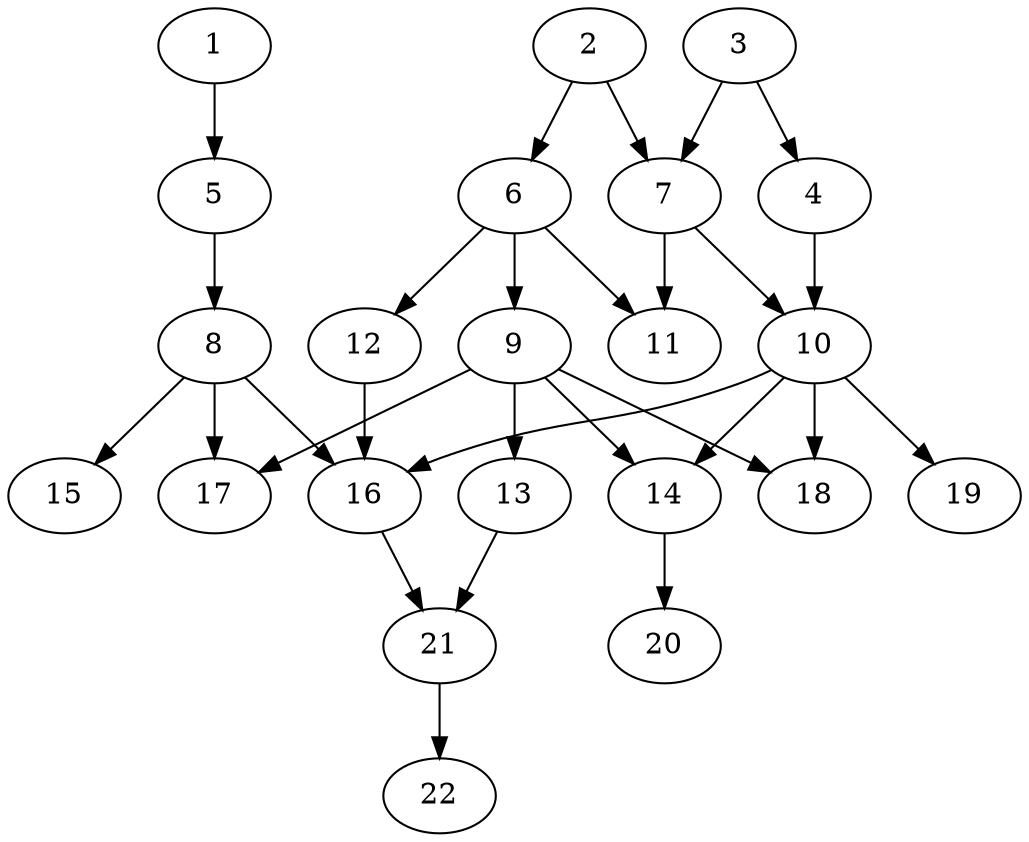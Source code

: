 // DAG (tier=2-normal, mode=data, n=22, ccr=0.433, fat=0.578, density=0.509, regular=0.481, jump=0.189, mindata=2097152, maxdata=16777216)
// DAG automatically generated by daggen at Sun Aug 24 16:33:34 2025
// /home/ermia/Project/Environments/daggen/bin/daggen --dot --ccr 0.433 --fat 0.578 --regular 0.481 --density 0.509 --jump 0.189 --mindata 2097152 --maxdata 16777216 -n 22 
digraph G {
  1 [size="4966453515585325056", alpha="0.19", expect_size="2483226757792662528"]
  1 -> 5 [size ="1969083465596928"]
  2 [size="18596580372078812", alpha="0.20", expect_size="9298290186039406"]
  2 -> 6 [size ="2110333195911168"]
  2 -> 7 [size ="2110333195911168"]
  3 [size="2906922164826023424", alpha="0.13", expect_size="1453461082413011712"]
  3 -> 4 [size ="1111130529333248"]
  3 -> 7 [size ="1111130529333248"]
  4 [size="23678840315137948", alpha="0.11", expect_size="11839420157568974"]
  4 -> 10 [size ="546442657660928"]
  5 [size="71628589610476888", alpha="0.15", expect_size="35814294805238444"]
  5 -> 8 [size ="1583434661101568"]
  6 [size="1280291986217879207936", alpha="0.10", expect_size="640145993108939603968"]
  6 -> 9 [size ="943255483056128"]
  6 -> 11 [size ="943255483056128"]
  6 -> 12 [size ="943255483056128"]
  7 [size="96094064780884574208", alpha="0.14", expect_size="48047032390442287104"]
  7 -> 10 [size ="167836995551232"]
  7 -> 11 [size ="167836995551232"]
  8 [size="48694478493069704", alpha="0.09", expect_size="24347239246534852"]
  8 -> 15 [size ="769554825347072"]
  8 -> 16 [size ="769554825347072"]
  8 -> 17 [size ="769554825347072"]
  9 [size="3111950599820411904", alpha="0.15", expect_size="1555975299910205952"]
  9 -> 13 [size ="1488326964019200"]
  9 -> 14 [size ="1488326964019200"]
  9 -> 17 [size ="1488326964019200"]
  9 -> 18 [size ="1488326964019200"]
  10 [size="25228215541262048", alpha="0.06", expect_size="12614107770631024"]
  10 -> 14 [size ="1109200478404608"]
  10 -> 16 [size ="1109200478404608"]
  10 -> 18 [size ="1109200478404608"]
  10 -> 19 [size ="1109200478404608"]
  11 [size="3535262346536278", alpha="0.11", expect_size="1767631173268139"]
  12 [size="84764475780190896", alpha="0.17", expect_size="42382237890095448"]
  12 -> 16 [size ="57363188940800"]
  13 [size="1519702590854714", alpha="0.15", expect_size="759851295427357"]
  13 -> 21 [size ="137866067836928"]
  14 [size="110790317923917072", alpha="0.01", expect_size="55395158961958536"]
  14 -> 20 [size ="1781997240320000"]
  15 [size="920890142553563725824", alpha="0.01", expect_size="460445071276781862912"]
  16 [size="62864004355496869888", alpha="0.18", expect_size="31432002177748434944"]
  16 -> 21 [size ="126480822566912"]
  17 [size="34593969314340012032", alpha="0.15", expect_size="17296984657170006016"]
  18 [size="5007751736051910", alpha="0.06", expect_size="2503875868025955"]
  19 [size="781570136012378880", alpha="0.17", expect_size="390785068006189440"]
  20 [size="43660090839198392", alpha="0.13", expect_size="21830045419599196"]
  21 [size="2625166150221139456", alpha="0.16", expect_size="1312583075110569728"]
  21 -> 22 [size ="2056922593230848"]
  22 [size="667851522681307392", alpha="0.16", expect_size="333925761340653696"]
}